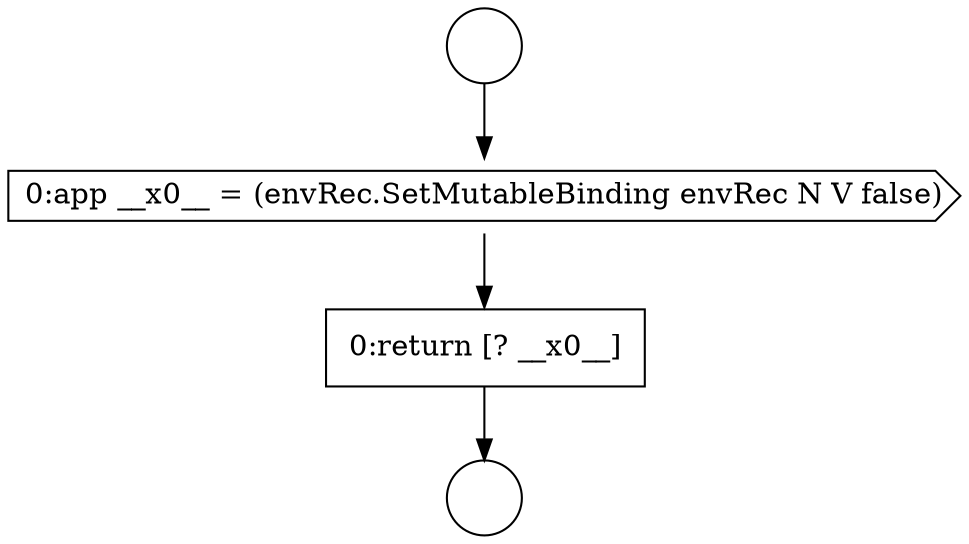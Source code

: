 digraph {
  node1583 [shape=circle label=" " color="black" fillcolor="white" style=filled]
  node1585 [shape=cds, label=<<font color="black">0:app __x0__ = (envRec.SetMutableBinding envRec N V false)</font>> color="black" fillcolor="white" style=filled]
  node1586 [shape=none, margin=0, label=<<font color="black">
    <table border="0" cellborder="1" cellspacing="0" cellpadding="10">
      <tr><td align="left">0:return [? __x0__]</td></tr>
    </table>
  </font>> color="black" fillcolor="white" style=filled]
  node1584 [shape=circle label=" " color="black" fillcolor="white" style=filled]
  node1583 -> node1585 [ color="black"]
  node1585 -> node1586 [ color="black"]
  node1586 -> node1584 [ color="black"]
}
